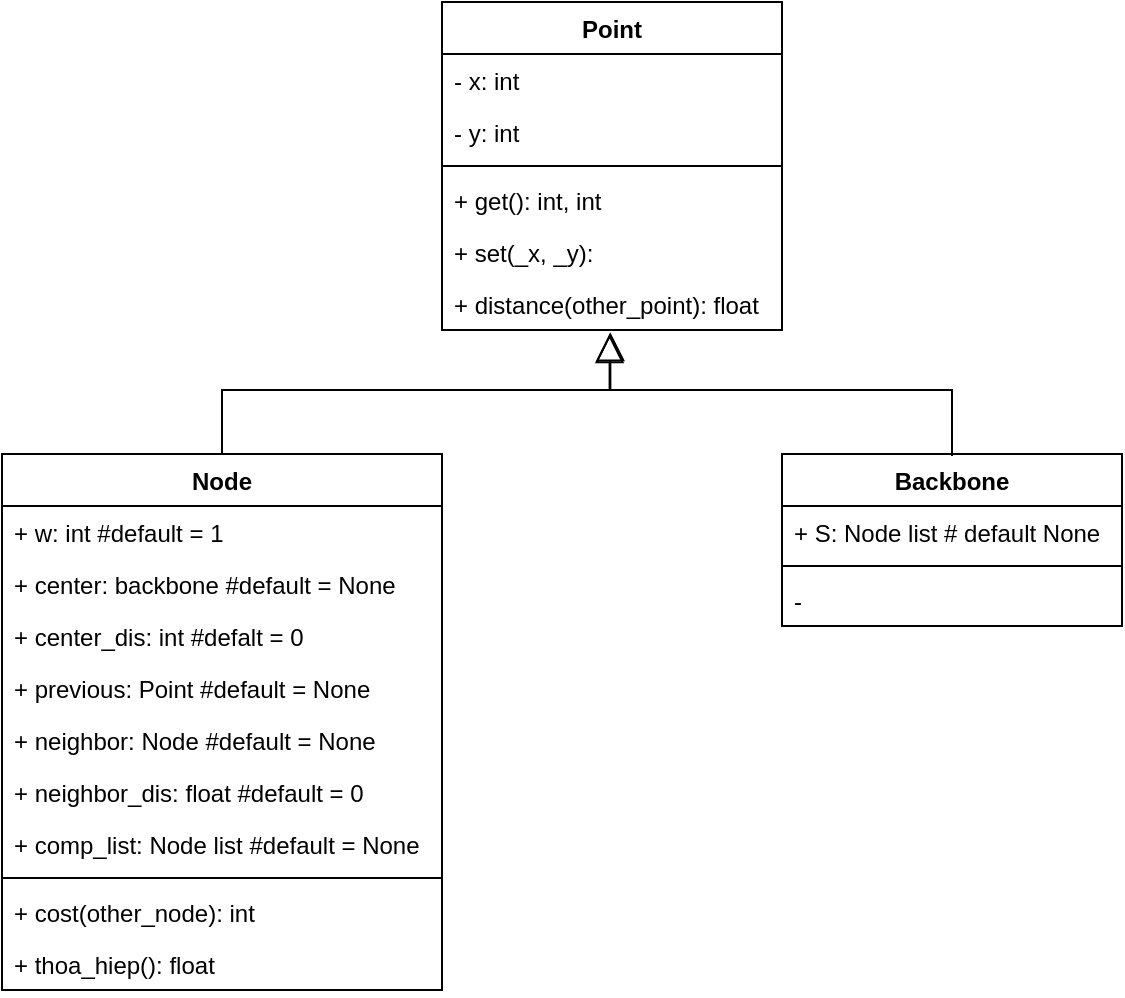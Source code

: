 <mxfile version="20.7.4" type="device"><diagram id="PDRIt8ODjlX18CAXKG6g" name="Trang-1"><mxGraphModel dx="158" dy="98" grid="0" gridSize="10" guides="1" tooltips="1" connect="1" arrows="1" fold="1" page="1" pageScale="1" pageWidth="3300" pageHeight="4681" math="0" shadow="0"><root><mxCell id="0"/><mxCell id="1" parent="0"/><mxCell id="v0tG0d9C-gBh4ciqCKA5-2" value="Point" style="swimlane;fontStyle=1;align=center;verticalAlign=top;childLayout=stackLayout;horizontal=1;startSize=26;horizontalStack=0;resizeParent=1;resizeParentMax=0;resizeLast=0;collapsible=1;marginBottom=0;" vertex="1" parent="1"><mxGeometry x="1460" y="2140" width="170" height="164" as="geometry"/></mxCell><mxCell id="v0tG0d9C-gBh4ciqCKA5-3" value="- x: int" style="text;strokeColor=none;fillColor=none;align=left;verticalAlign=top;spacingLeft=4;spacingRight=4;overflow=hidden;rotatable=0;points=[[0,0.5],[1,0.5]];portConstraint=eastwest;" vertex="1" parent="v0tG0d9C-gBh4ciqCKA5-2"><mxGeometry y="26" width="170" height="26" as="geometry"/></mxCell><mxCell id="v0tG0d9C-gBh4ciqCKA5-7" value="- y: int" style="text;strokeColor=none;fillColor=none;align=left;verticalAlign=top;spacingLeft=4;spacingRight=4;overflow=hidden;rotatable=0;points=[[0,0.5],[1,0.5]];portConstraint=eastwest;" vertex="1" parent="v0tG0d9C-gBh4ciqCKA5-2"><mxGeometry y="52" width="170" height="26" as="geometry"/></mxCell><mxCell id="v0tG0d9C-gBh4ciqCKA5-4" value="" style="line;strokeWidth=1;fillColor=none;align=left;verticalAlign=middle;spacingTop=-1;spacingLeft=3;spacingRight=3;rotatable=0;labelPosition=right;points=[];portConstraint=eastwest;strokeColor=inherit;" vertex="1" parent="v0tG0d9C-gBh4ciqCKA5-2"><mxGeometry y="78" width="170" height="8" as="geometry"/></mxCell><mxCell id="v0tG0d9C-gBh4ciqCKA5-5" value="+ get(): int, int" style="text;strokeColor=none;fillColor=none;align=left;verticalAlign=top;spacingLeft=4;spacingRight=4;overflow=hidden;rotatable=0;points=[[0,0.5],[1,0.5]];portConstraint=eastwest;" vertex="1" parent="v0tG0d9C-gBh4ciqCKA5-2"><mxGeometry y="86" width="170" height="26" as="geometry"/></mxCell><mxCell id="v0tG0d9C-gBh4ciqCKA5-8" value="+ set(_x, _y): " style="text;strokeColor=none;fillColor=none;align=left;verticalAlign=top;spacingLeft=4;spacingRight=4;overflow=hidden;rotatable=0;points=[[0,0.5],[1,0.5]];portConstraint=eastwest;" vertex="1" parent="v0tG0d9C-gBh4ciqCKA5-2"><mxGeometry y="112" width="170" height="26" as="geometry"/></mxCell><mxCell id="v0tG0d9C-gBh4ciqCKA5-20" value="+ distance(other_point): float" style="text;strokeColor=none;fillColor=none;align=left;verticalAlign=top;spacingLeft=4;spacingRight=4;overflow=hidden;rotatable=0;points=[[0,0.5],[1,0.5]];portConstraint=eastwest;" vertex="1" parent="v0tG0d9C-gBh4ciqCKA5-2"><mxGeometry y="138" width="170" height="26" as="geometry"/></mxCell><mxCell id="v0tG0d9C-gBh4ciqCKA5-9" value="Node" style="swimlane;fontStyle=1;align=center;verticalAlign=top;childLayout=stackLayout;horizontal=1;startSize=26;horizontalStack=0;resizeParent=1;resizeParentMax=0;resizeLast=0;collapsible=1;marginBottom=0;" vertex="1" parent="1"><mxGeometry x="1240" y="2366" width="220" height="268" as="geometry"/></mxCell><mxCell id="v0tG0d9C-gBh4ciqCKA5-10" value="+ w: int #default = 1" style="text;strokeColor=none;fillColor=none;align=left;verticalAlign=top;spacingLeft=4;spacingRight=4;overflow=hidden;rotatable=0;points=[[0,0.5],[1,0.5]];portConstraint=eastwest;" vertex="1" parent="v0tG0d9C-gBh4ciqCKA5-9"><mxGeometry y="26" width="220" height="26" as="geometry"/></mxCell><mxCell id="v0tG0d9C-gBh4ciqCKA5-15" value="+ center: backbone #default = None" style="text;strokeColor=none;fillColor=none;align=left;verticalAlign=top;spacingLeft=4;spacingRight=4;overflow=hidden;rotatable=0;points=[[0,0.5],[1,0.5]];portConstraint=eastwest;" vertex="1" parent="v0tG0d9C-gBh4ciqCKA5-9"><mxGeometry y="52" width="220" height="26" as="geometry"/></mxCell><mxCell id="v0tG0d9C-gBh4ciqCKA5-16" value="+ center_dis: int #defalt = 0" style="text;strokeColor=none;fillColor=none;align=left;verticalAlign=top;spacingLeft=4;spacingRight=4;overflow=hidden;rotatable=0;points=[[0,0.5],[1,0.5]];portConstraint=eastwest;" vertex="1" parent="v0tG0d9C-gBh4ciqCKA5-9"><mxGeometry y="78" width="220" height="26" as="geometry"/></mxCell><mxCell id="v0tG0d9C-gBh4ciqCKA5-19" value="+ previous: Point #default = None" style="text;strokeColor=none;fillColor=none;align=left;verticalAlign=top;spacingLeft=4;spacingRight=4;overflow=hidden;rotatable=0;points=[[0,0.5],[1,0.5]];portConstraint=eastwest;" vertex="1" parent="v0tG0d9C-gBh4ciqCKA5-9"><mxGeometry y="104" width="220" height="26" as="geometry"/></mxCell><mxCell id="v0tG0d9C-gBh4ciqCKA5-18" value="+ neighbor: Node #default = None&#10;" style="text;strokeColor=none;fillColor=none;align=left;verticalAlign=top;spacingLeft=4;spacingRight=4;overflow=hidden;rotatable=0;points=[[0,0.5],[1,0.5]];portConstraint=eastwest;" vertex="1" parent="v0tG0d9C-gBh4ciqCKA5-9"><mxGeometry y="130" width="220" height="26" as="geometry"/></mxCell><mxCell id="v0tG0d9C-gBh4ciqCKA5-17" value="+ neighbor_dis: float #default = 0" style="text;strokeColor=none;fillColor=none;align=left;verticalAlign=top;spacingLeft=4;spacingRight=4;overflow=hidden;rotatable=0;points=[[0,0.5],[1,0.5]];portConstraint=eastwest;" vertex="1" parent="v0tG0d9C-gBh4ciqCKA5-9"><mxGeometry y="156" width="220" height="26" as="geometry"/></mxCell><mxCell id="v0tG0d9C-gBh4ciqCKA5-14" value="+ comp_list: Node list #default = None" style="text;strokeColor=none;fillColor=none;align=left;verticalAlign=top;spacingLeft=4;spacingRight=4;overflow=hidden;rotatable=0;points=[[0,0.5],[1,0.5]];portConstraint=eastwest;" vertex="1" parent="v0tG0d9C-gBh4ciqCKA5-9"><mxGeometry y="182" width="220" height="26" as="geometry"/></mxCell><mxCell id="v0tG0d9C-gBh4ciqCKA5-11" value="" style="line;strokeWidth=1;fillColor=none;align=left;verticalAlign=middle;spacingTop=-1;spacingLeft=3;spacingRight=3;rotatable=0;labelPosition=right;points=[];portConstraint=eastwest;strokeColor=inherit;" vertex="1" parent="v0tG0d9C-gBh4ciqCKA5-9"><mxGeometry y="208" width="220" height="8" as="geometry"/></mxCell><mxCell id="v0tG0d9C-gBh4ciqCKA5-12" value="+ cost(other_node): int" style="text;strokeColor=none;fillColor=none;align=left;verticalAlign=top;spacingLeft=4;spacingRight=4;overflow=hidden;rotatable=0;points=[[0,0.5],[1,0.5]];portConstraint=eastwest;" vertex="1" parent="v0tG0d9C-gBh4ciqCKA5-9"><mxGeometry y="216" width="220" height="26" as="geometry"/></mxCell><mxCell id="v0tG0d9C-gBh4ciqCKA5-21" value="+ thoa_hiep(): float" style="text;strokeColor=none;fillColor=none;align=left;verticalAlign=top;spacingLeft=4;spacingRight=4;overflow=hidden;rotatable=0;points=[[0,0.5],[1,0.5]];portConstraint=eastwest;" vertex="1" parent="v0tG0d9C-gBh4ciqCKA5-9"><mxGeometry y="242" width="220" height="26" as="geometry"/></mxCell><mxCell id="v0tG0d9C-gBh4ciqCKA5-22" value="Backbone" style="swimlane;fontStyle=1;align=center;verticalAlign=top;childLayout=stackLayout;horizontal=1;startSize=26;horizontalStack=0;resizeParent=1;resizeParentMax=0;resizeLast=0;collapsible=1;marginBottom=0;" vertex="1" parent="1"><mxGeometry x="1630" y="2366" width="170" height="86" as="geometry"/></mxCell><mxCell id="v0tG0d9C-gBh4ciqCKA5-23" value="+ S: Node list # default None" style="text;strokeColor=none;fillColor=none;align=left;verticalAlign=top;spacingLeft=4;spacingRight=4;overflow=hidden;rotatable=0;points=[[0,0.5],[1,0.5]];portConstraint=eastwest;" vertex="1" parent="v0tG0d9C-gBh4ciqCKA5-22"><mxGeometry y="26" width="170" height="26" as="geometry"/></mxCell><mxCell id="v0tG0d9C-gBh4ciqCKA5-24" value="" style="line;strokeWidth=1;fillColor=none;align=left;verticalAlign=middle;spacingTop=-1;spacingLeft=3;spacingRight=3;rotatable=0;labelPosition=right;points=[];portConstraint=eastwest;strokeColor=inherit;" vertex="1" parent="v0tG0d9C-gBh4ciqCKA5-22"><mxGeometry y="52" width="170" height="8" as="geometry"/></mxCell><mxCell id="v0tG0d9C-gBh4ciqCKA5-26" value="-" style="text;strokeColor=none;fillColor=none;align=left;verticalAlign=top;spacingLeft=4;spacingRight=4;overflow=hidden;rotatable=0;points=[[0,0.5],[1,0.5]];portConstraint=eastwest;" vertex="1" parent="v0tG0d9C-gBh4ciqCKA5-22"><mxGeometry y="60" width="170" height="26" as="geometry"/></mxCell><mxCell id="v0tG0d9C-gBh4ciqCKA5-27" value="" style="endArrow=block;endFill=0;endSize=12;html=1;rounded=0;entryX=0.493;entryY=1.077;entryDx=0;entryDy=0;entryPerimeter=0;exitX=0.5;exitY=0;exitDx=0;exitDy=0;edgeStyle=orthogonalEdgeStyle;" edge="1" parent="1" source="v0tG0d9C-gBh4ciqCKA5-9" target="v0tG0d9C-gBh4ciqCKA5-20"><mxGeometry width="160" relative="1" as="geometry"><mxPoint x="1496" y="2379" as="sourcePoint"/><mxPoint x="1547" y="2312" as="targetPoint"/><Array as="points"><mxPoint x="1350" y="2334"/><mxPoint x="1544" y="2334"/></Array></mxGeometry></mxCell><mxCell id="v0tG0d9C-gBh4ciqCKA5-28" value="" style="endArrow=block;endFill=0;endSize=12;html=1;rounded=0;entryX=0.495;entryY=1.003;entryDx=0;entryDy=0;entryPerimeter=0;exitX=0.5;exitY=0;exitDx=0;exitDy=0;edgeStyle=orthogonalEdgeStyle;" edge="1" parent="1"><mxGeometry width="160" relative="1" as="geometry"><mxPoint x="1715" y="2367" as="sourcePoint"/><mxPoint x="1544.15" y="2305.078" as="targetPoint"/><Array as="points"><mxPoint x="1715" y="2334"/><mxPoint x="1544" y="2334"/></Array></mxGeometry></mxCell></root></mxGraphModel></diagram></mxfile>